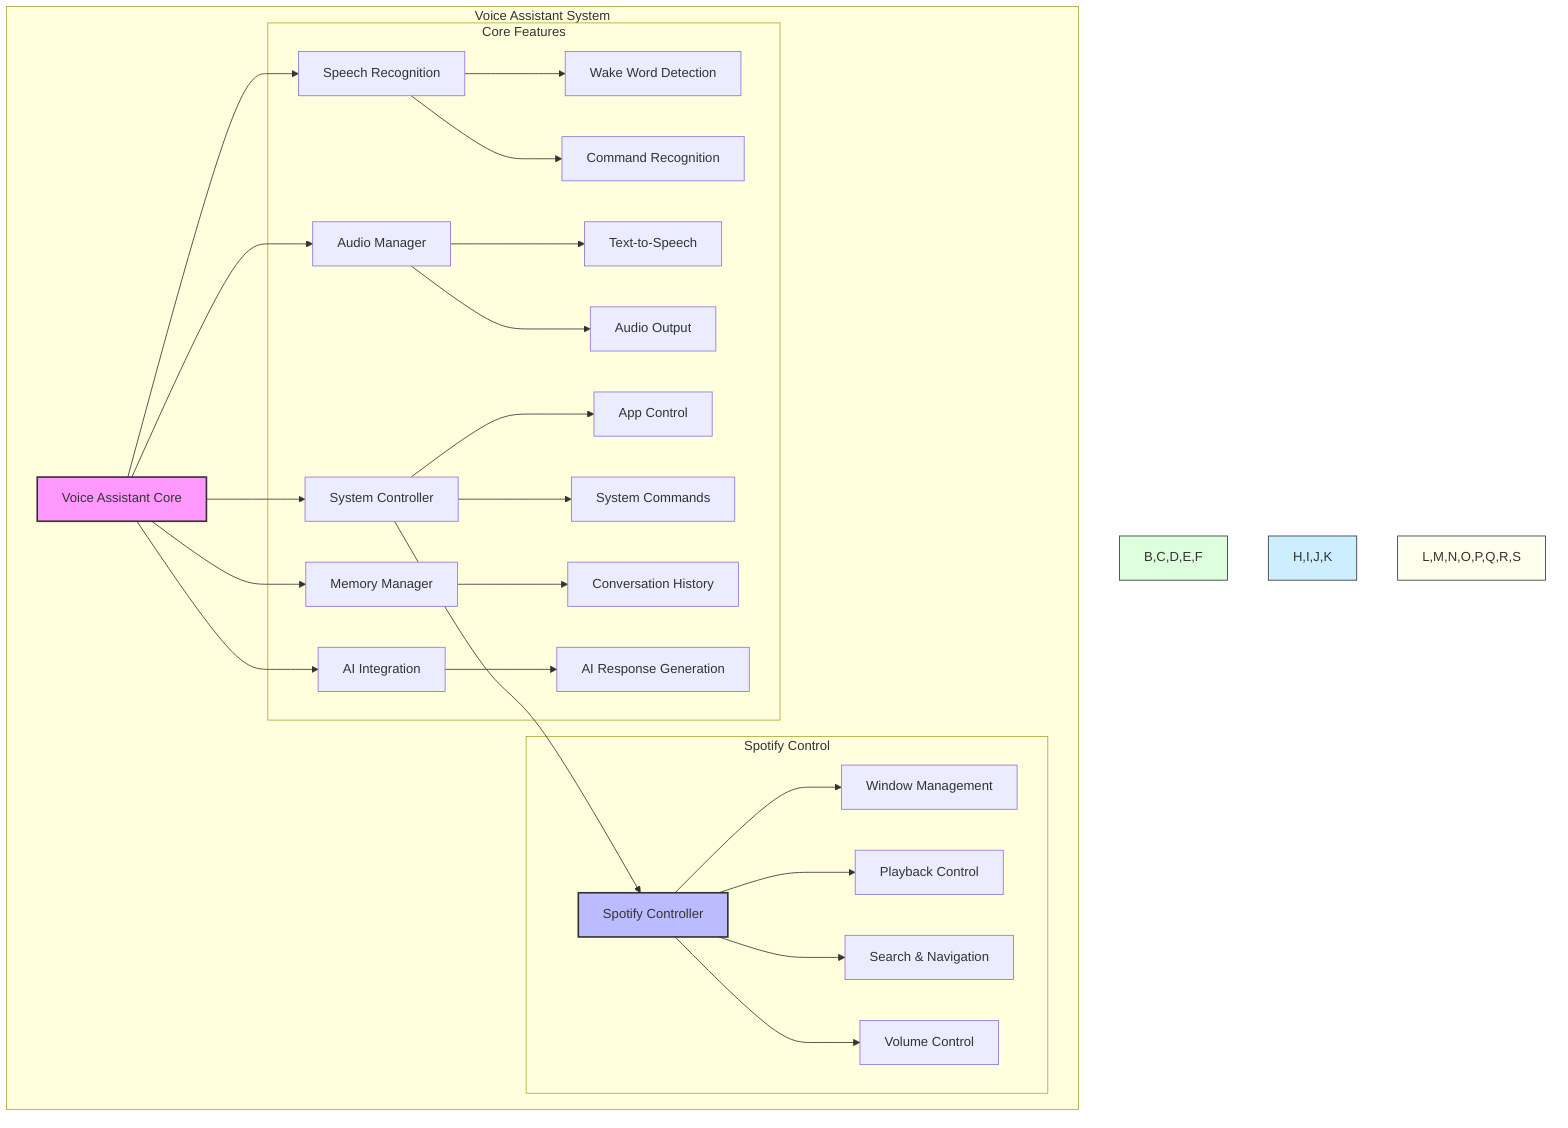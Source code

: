 graph TD
    subgraph Voice Assistant System
        A[Voice Assistant Core] --> B[Speech Recognition]
        A --> C[Audio Manager]
        A --> D[System Controller]
        A --> E[Memory Manager]
        A --> F[AI Integration]
        
        D --> G[Spotify Controller]
        
        subgraph Spotify Control
            G --> H[Window Management]
            G --> I[Playback Control]
            G --> J[Search & Navigation]
            G --> K[Volume Control]
        end
        
        subgraph Core Features
            B --> L[Wake Word Detection]
            B --> M[Command Recognition]
            C --> N[Text-to-Speech]
            C --> O[Audio Output]
            D --> P[App Control]
            D --> Q[System Commands]
            E --> R[Conversation History]
            F --> S[AI Response Generation]
        end
    end

    style A fill:#f9f,stroke:#333,stroke-width:2px
    style G fill:#bbf,stroke:#333,stroke-width:2px
    style B,C,D,E,F fill:#dfd,stroke:#333
    style H,I,J,K fill:#cef,stroke:#333
    style L,M,N,O,P,Q,R,S fill:#ffe,stroke:#333